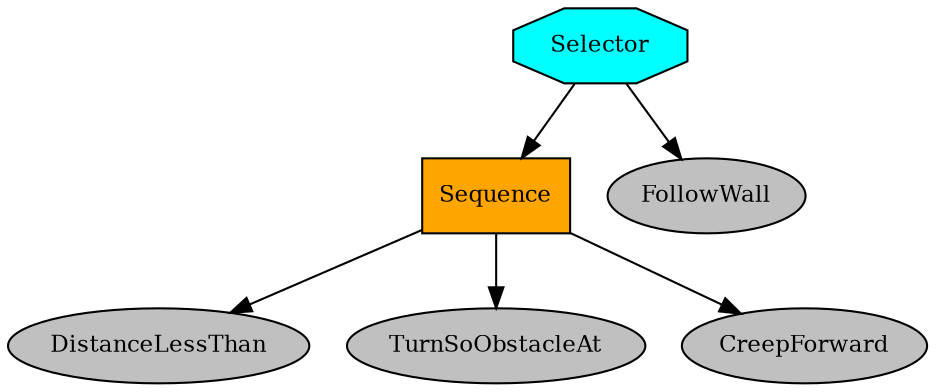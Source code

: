 digraph selector {
graph [fontname="times-roman"];
node [fontname="times-roman"];
edge [fontname="times-roman"];
Selector [fontcolor=black, shape=octagon, fontsize=11, style=filled, fillcolor=cyan];
Sequence [fontcolor=black, shape=box, fontsize=11, style=filled, fillcolor=orange];
Selector -> Sequence;
DistanceLessThan [fontcolor=black, shape=ellipse, fontsize=11, style=filled, fillcolor=gray];
Sequence -> DistanceLessThan;
TurnSoObstacleAt [fontcolor=black, shape=ellipse, fontsize=11, style=filled, fillcolor=gray];
Sequence -> TurnSoObstacleAt;
CreepForward [fontcolor=black, shape=ellipse, fontsize=11, style=filled, fillcolor=gray];
Sequence -> CreepForward;
FollowWall [fontcolor=black, shape=ellipse, fontsize=11, style=filled, fillcolor=gray];
Selector -> FollowWall;
}

